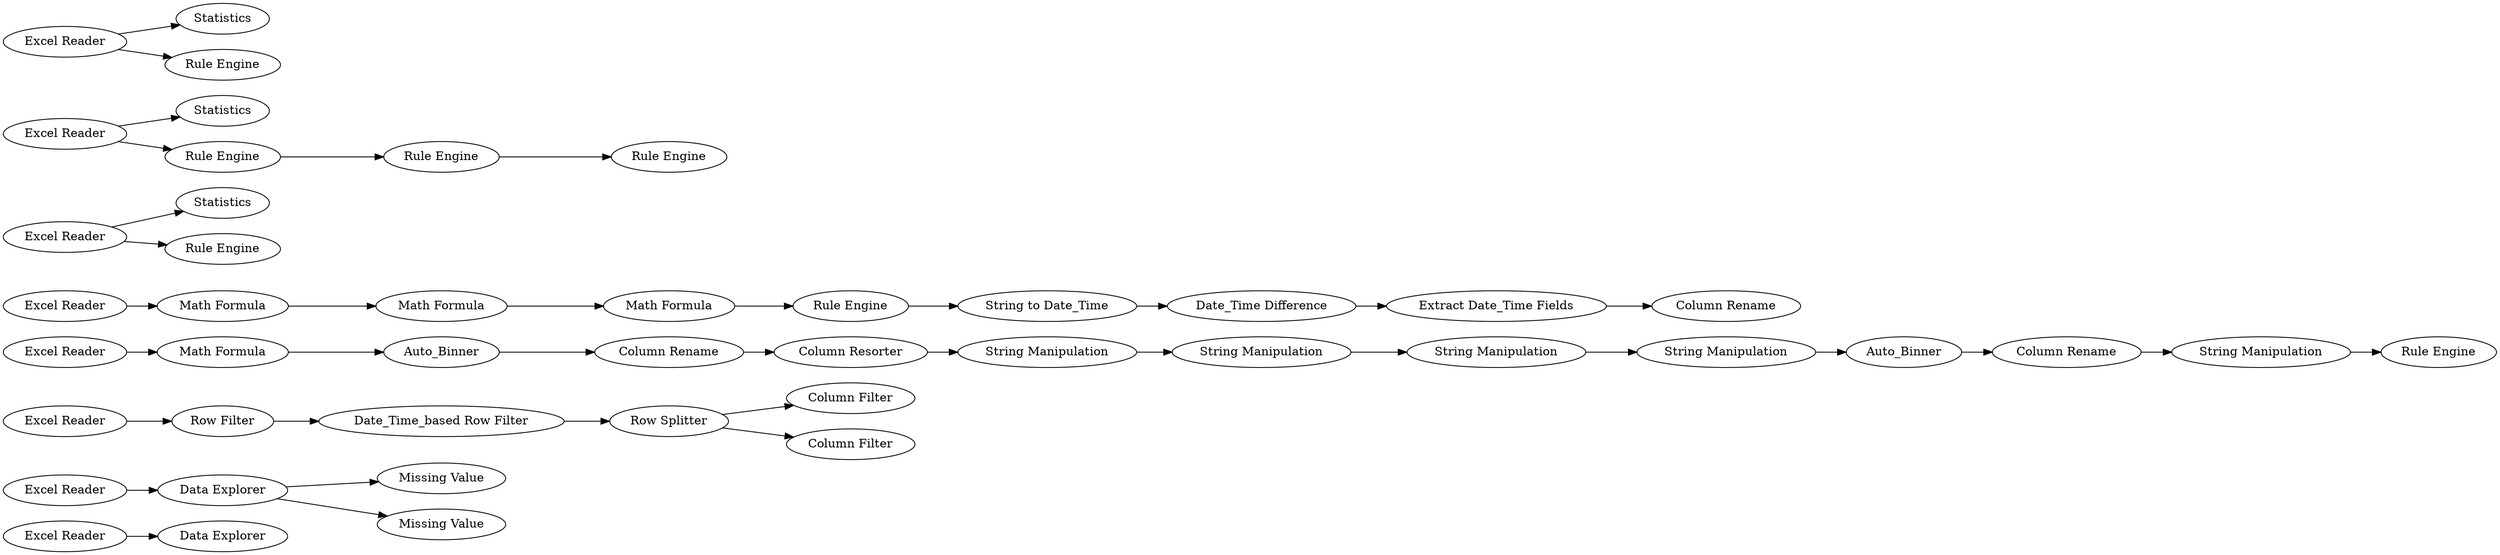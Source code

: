 digraph {
	1 [label="Excel Reader"]
	2 [label="Data Explorer"]
	3 [label="Excel Reader"]
	4 [label="Missing Value"]
	5 [label="Data Explorer"]
	6 [label="Missing Value"]
	7 [label="Excel Reader"]
	8 [label="Row Filter"]
	9 [label="Date_Time_based Row Filter"]
	10 [label="Row Splitter"]
	11 [label="Column Filter"]
	12 [label="Column Filter"]
	13 [label="Excel Reader"]
	15 [label=Auto_Binner]
	16 [label="Math Formula"]
	17 [label="Column Rename"]
	18 [label="Column Resorter"]
	19 [label="String Manipulation"]
	20 [label="String Manipulation"]
	21 [label="String Manipulation"]
	22 [label="String Manipulation"]
	23 [label=Auto_Binner]
	24 [label="Column Rename"]
	25 [label="String Manipulation"]
	26 [label="Rule Engine"]
	27 [label="Excel Reader"]
	28 [label="Math Formula"]
	29 [label="Math Formula"]
	30 [label="Math Formula"]
	31 [label="Date_Time Difference"]
	33 [label="Rule Engine"]
	34 [label="String to Date_Time"]
	35 [label="Extract Date_Time Fields"]
	36 [label="Column Rename"]
	37 [label="Excel Reader"]
	38 [label=Statistics]
	39 [label="Rule Engine"]
	40 [label="Excel Reader"]
	41 [label=Statistics]
	42 [label="Rule Engine"]
	43 [label="Rule Engine"]
	44 [label="Rule Engine"]
	45 [label="Excel Reader"]
	46 [label=Statistics]
	47 [label="Rule Engine"]
	1 -> 2
	3 -> 5
	5 -> 4
	5 -> 6
	7 -> 8
	8 -> 9
	9 -> 10
	10 -> 11
	10 -> 12
	13 -> 16
	15 -> 17
	16 -> 15
	17 -> 18
	18 -> 19
	19 -> 20
	20 -> 21
	21 -> 22
	22 -> 23
	23 -> 24
	24 -> 25
	25 -> 26
	27 -> 28
	28 -> 29
	29 -> 30
	30 -> 33
	31 -> 35
	33 -> 34
	34 -> 31
	35 -> 36
	37 -> 38
	37 -> 39
	40 -> 41
	40 -> 42
	42 -> 43
	43 -> 44
	45 -> 46
	45 -> 47
	rankdir=LR
}
